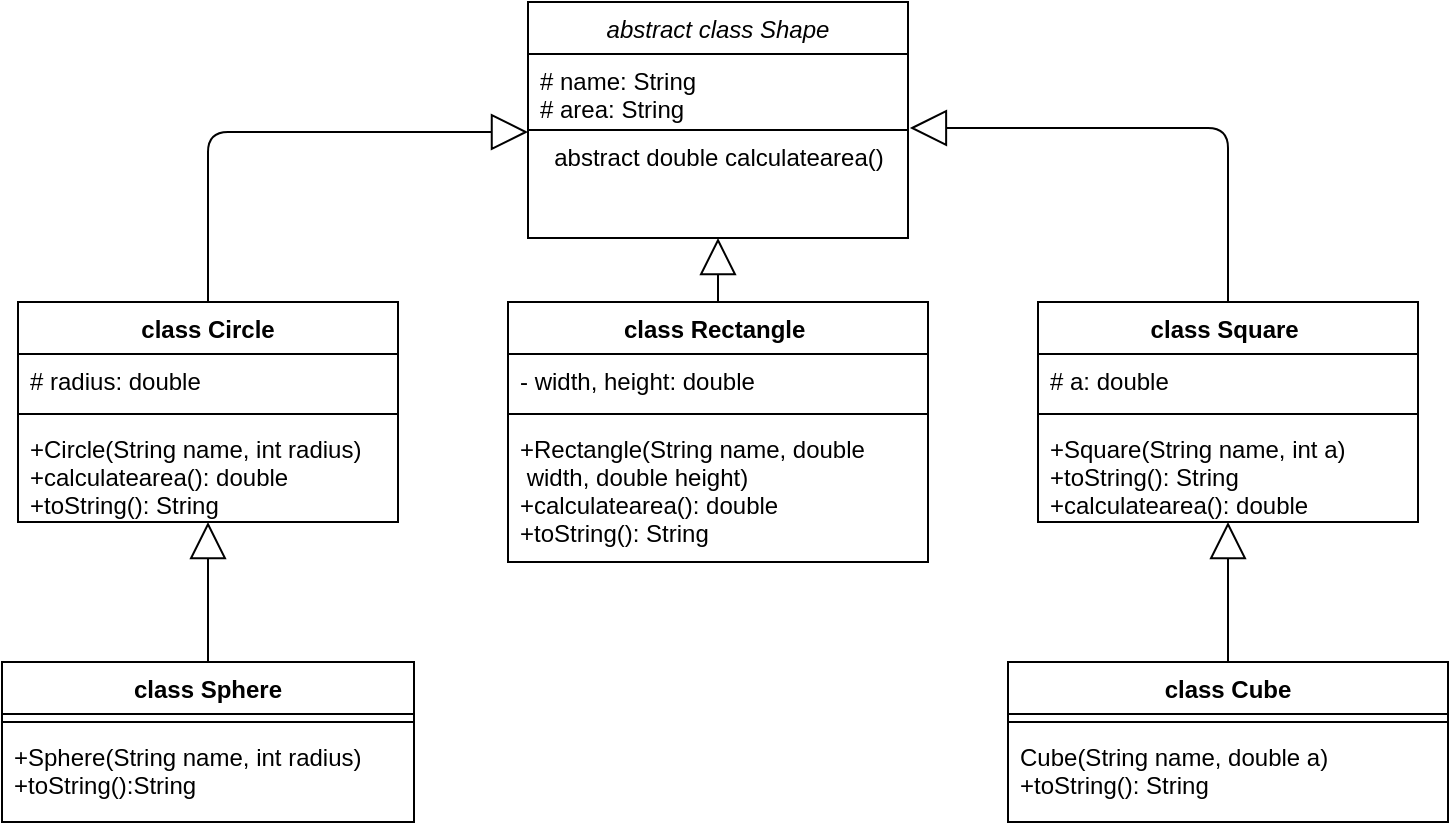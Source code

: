 <mxfile version="13.7.3" type="github"><diagram id="C5RBs43oDa-KdzZeNtuy" name="Page-1"><mxGraphModel dx="771" dy="827" grid="1" gridSize="10" guides="1" tooltips="1" connect="1" arrows="1" fold="1" page="1" pageScale="1" pageWidth="827" pageHeight="1169" math="0" shadow="0"><root><mxCell id="WIyWlLk6GJQsqaUBKTNV-0"/><mxCell id="WIyWlLk6GJQsqaUBKTNV-1" parent="WIyWlLk6GJQsqaUBKTNV-0"/><mxCell id="zkfFHV4jXpPFQw0GAbJ--0" value="abstract class Shape" style="swimlane;fontStyle=2;align=center;verticalAlign=top;childLayout=stackLayout;horizontal=1;startSize=26;horizontalStack=0;resizeParent=1;resizeLast=0;collapsible=1;marginBottom=0;rounded=0;shadow=0;strokeWidth=1;" parent="WIyWlLk6GJQsqaUBKTNV-1" vertex="1"><mxGeometry x="319" y="70" width="190" height="118" as="geometry"><mxRectangle x="230" y="140" width="160" height="26" as="alternateBounds"/></mxGeometry></mxCell><mxCell id="zkfFHV4jXpPFQw0GAbJ--2" value="# name: String&#10;# area: String" style="text;align=left;verticalAlign=top;spacingLeft=4;spacingRight=4;overflow=hidden;rotatable=0;points=[[0,0.5],[1,0.5]];portConstraint=eastwest;rounded=0;shadow=0;html=0;" parent="zkfFHV4jXpPFQw0GAbJ--0" vertex="1"><mxGeometry y="26" width="190" height="34" as="geometry"/></mxCell><mxCell id="zkfFHV4jXpPFQw0GAbJ--4" value="" style="line;html=1;strokeWidth=1;align=left;verticalAlign=middle;spacingTop=-1;spacingLeft=3;spacingRight=3;rotatable=0;labelPosition=right;points=[];portConstraint=eastwest;" parent="zkfFHV4jXpPFQw0GAbJ--0" vertex="1"><mxGeometry y="60" width="190" height="8" as="geometry"/></mxCell><mxCell id="qeLQkgmX6BouBi2Rsuss-1" value="abstract double calculatearea()" style="text;html=1;align=center;verticalAlign=middle;resizable=0;points=[];autosize=1;" vertex="1" parent="zkfFHV4jXpPFQw0GAbJ--0"><mxGeometry y="68" width="190" height="20" as="geometry"/></mxCell><mxCell id="qeLQkgmX6BouBi2Rsuss-6" value="class Circle" style="swimlane;fontStyle=1;align=center;verticalAlign=top;childLayout=stackLayout;horizontal=1;startSize=26;horizontalStack=0;resizeParent=1;resizeParentMax=0;resizeLast=0;collapsible=1;marginBottom=0;" vertex="1" parent="WIyWlLk6GJQsqaUBKTNV-1"><mxGeometry x="64" y="220" width="190" height="110" as="geometry"/></mxCell><mxCell id="qeLQkgmX6BouBi2Rsuss-7" value="# radius: double" style="text;strokeColor=none;fillColor=none;align=left;verticalAlign=top;spacingLeft=4;spacingRight=4;overflow=hidden;rotatable=0;points=[[0,0.5],[1,0.5]];portConstraint=eastwest;" vertex="1" parent="qeLQkgmX6BouBi2Rsuss-6"><mxGeometry y="26" width="190" height="26" as="geometry"/></mxCell><mxCell id="qeLQkgmX6BouBi2Rsuss-8" value="" style="line;strokeWidth=1;fillColor=none;align=left;verticalAlign=middle;spacingTop=-1;spacingLeft=3;spacingRight=3;rotatable=0;labelPosition=right;points=[];portConstraint=eastwest;" vertex="1" parent="qeLQkgmX6BouBi2Rsuss-6"><mxGeometry y="52" width="190" height="8" as="geometry"/></mxCell><mxCell id="qeLQkgmX6BouBi2Rsuss-9" value="+Circle(String name, int radius)&#10;+calculatearea(): double&#10;+toString(): String" style="text;strokeColor=none;fillColor=none;align=left;verticalAlign=top;spacingLeft=4;spacingRight=4;overflow=hidden;rotatable=0;points=[[0,0.5],[1,0.5]];portConstraint=eastwest;" vertex="1" parent="qeLQkgmX6BouBi2Rsuss-6"><mxGeometry y="60" width="190" height="50" as="geometry"/></mxCell><mxCell id="qeLQkgmX6BouBi2Rsuss-22" value="class Square " style="swimlane;fontStyle=1;align=center;verticalAlign=top;childLayout=stackLayout;horizontal=1;startSize=26;horizontalStack=0;resizeParent=1;resizeParentMax=0;resizeLast=0;collapsible=1;marginBottom=0;" vertex="1" parent="WIyWlLk6GJQsqaUBKTNV-1"><mxGeometry x="574" y="220" width="190" height="110" as="geometry"/></mxCell><mxCell id="qeLQkgmX6BouBi2Rsuss-23" value="# a: double" style="text;strokeColor=none;fillColor=none;align=left;verticalAlign=top;spacingLeft=4;spacingRight=4;overflow=hidden;rotatable=0;points=[[0,0.5],[1,0.5]];portConstraint=eastwest;" vertex="1" parent="qeLQkgmX6BouBi2Rsuss-22"><mxGeometry y="26" width="190" height="26" as="geometry"/></mxCell><mxCell id="qeLQkgmX6BouBi2Rsuss-24" value="" style="line;strokeWidth=1;fillColor=none;align=left;verticalAlign=middle;spacingTop=-1;spacingLeft=3;spacingRight=3;rotatable=0;labelPosition=right;points=[];portConstraint=eastwest;" vertex="1" parent="qeLQkgmX6BouBi2Rsuss-22"><mxGeometry y="52" width="190" height="8" as="geometry"/></mxCell><mxCell id="qeLQkgmX6BouBi2Rsuss-25" value="+Square(String name, int a)&#10;+toString(): String&#10;+calculatearea(): double" style="text;strokeColor=none;fillColor=none;align=left;verticalAlign=top;spacingLeft=4;spacingRight=4;overflow=hidden;rotatable=0;points=[[0,0.5],[1,0.5]];portConstraint=eastwest;" vertex="1" parent="qeLQkgmX6BouBi2Rsuss-22"><mxGeometry y="60" width="190" height="50" as="geometry"/></mxCell><mxCell id="qeLQkgmX6BouBi2Rsuss-18" value="class Rectangle " style="swimlane;fontStyle=1;align=center;verticalAlign=top;childLayout=stackLayout;horizontal=1;startSize=26;horizontalStack=0;resizeParent=1;resizeParentMax=0;resizeLast=0;collapsible=1;marginBottom=0;" vertex="1" parent="WIyWlLk6GJQsqaUBKTNV-1"><mxGeometry x="309" y="220" width="210" height="130" as="geometry"/></mxCell><mxCell id="qeLQkgmX6BouBi2Rsuss-19" value="- width, height: double" style="text;strokeColor=none;fillColor=none;align=left;verticalAlign=top;spacingLeft=4;spacingRight=4;overflow=hidden;rotatable=0;points=[[0,0.5],[1,0.5]];portConstraint=eastwest;" vertex="1" parent="qeLQkgmX6BouBi2Rsuss-18"><mxGeometry y="26" width="210" height="26" as="geometry"/></mxCell><mxCell id="qeLQkgmX6BouBi2Rsuss-20" value="" style="line;strokeWidth=1;fillColor=none;align=left;verticalAlign=middle;spacingTop=-1;spacingLeft=3;spacingRight=3;rotatable=0;labelPosition=right;points=[];portConstraint=eastwest;" vertex="1" parent="qeLQkgmX6BouBi2Rsuss-18"><mxGeometry y="52" width="210" height="8" as="geometry"/></mxCell><mxCell id="qeLQkgmX6BouBi2Rsuss-21" value="+Rectangle(String name, double&#10; width, double height)&#10;+calculatearea(): double&#10;+toString(): String" style="text;strokeColor=none;fillColor=none;align=left;verticalAlign=top;spacingLeft=4;spacingRight=4;overflow=hidden;rotatable=0;points=[[0,0.5],[1,0.5]];portConstraint=eastwest;" vertex="1" parent="qeLQkgmX6BouBi2Rsuss-18"><mxGeometry y="60" width="210" height="70" as="geometry"/></mxCell><mxCell id="qeLQkgmX6BouBi2Rsuss-46" value="class Cube" style="swimlane;fontStyle=1;align=center;verticalAlign=top;childLayout=stackLayout;horizontal=1;startSize=26;horizontalStack=0;resizeParent=1;resizeParentMax=0;resizeLast=0;collapsible=1;marginBottom=0;" vertex="1" parent="WIyWlLk6GJQsqaUBKTNV-1"><mxGeometry x="559" y="400" width="220" height="80" as="geometry"/></mxCell><mxCell id="qeLQkgmX6BouBi2Rsuss-48" value="" style="line;strokeWidth=1;fillColor=none;align=left;verticalAlign=middle;spacingTop=-1;spacingLeft=3;spacingRight=3;rotatable=0;labelPosition=right;points=[];portConstraint=eastwest;" vertex="1" parent="qeLQkgmX6BouBi2Rsuss-46"><mxGeometry y="26" width="220" height="8" as="geometry"/></mxCell><mxCell id="qeLQkgmX6BouBi2Rsuss-49" value="Cube(String name, double a)&#10;+toString(): String" style="text;strokeColor=none;fillColor=none;align=left;verticalAlign=top;spacingLeft=4;spacingRight=4;overflow=hidden;rotatable=0;points=[[0,0.5],[1,0.5]];portConstraint=eastwest;" vertex="1" parent="qeLQkgmX6BouBi2Rsuss-46"><mxGeometry y="34" width="220" height="46" as="geometry"/></mxCell><mxCell id="qeLQkgmX6BouBi2Rsuss-54" value="" style="endArrow=block;endSize=16;endFill=0;html=1;entryX=0;entryY=-0.15;entryDx=0;entryDy=0;entryPerimeter=0;" edge="1" parent="WIyWlLk6GJQsqaUBKTNV-1" source="qeLQkgmX6BouBi2Rsuss-6" target="qeLQkgmX6BouBi2Rsuss-1"><mxGeometry width="160" relative="1" as="geometry"><mxPoint x="330" y="410" as="sourcePoint"/><mxPoint x="490" y="410" as="targetPoint"/><Array as="points"><mxPoint x="159" y="135"/></Array></mxGeometry></mxCell><mxCell id="qeLQkgmX6BouBi2Rsuss-55" value="" style="endArrow=block;endSize=16;endFill=0;html=1;" edge="1" parent="WIyWlLk6GJQsqaUBKTNV-1" source="qeLQkgmX6BouBi2Rsuss-50" target="qeLQkgmX6BouBi2Rsuss-6"><mxGeometry width="160" relative="1" as="geometry"><mxPoint x="330" y="410" as="sourcePoint"/><mxPoint x="490" y="410" as="targetPoint"/></mxGeometry></mxCell><mxCell id="qeLQkgmX6BouBi2Rsuss-56" value="" style="endArrow=block;endSize=16;endFill=0;html=1;" edge="1" parent="WIyWlLk6GJQsqaUBKTNV-1" source="qeLQkgmX6BouBi2Rsuss-46" target="qeLQkgmX6BouBi2Rsuss-25"><mxGeometry width="160" relative="1" as="geometry"><mxPoint x="330" y="410" as="sourcePoint"/><mxPoint x="490" y="410" as="targetPoint"/></mxGeometry></mxCell><mxCell id="qeLQkgmX6BouBi2Rsuss-57" value="" style="endArrow=block;endSize=16;endFill=0;html=1;" edge="1" parent="WIyWlLk6GJQsqaUBKTNV-1" source="qeLQkgmX6BouBi2Rsuss-18" target="zkfFHV4jXpPFQw0GAbJ--0"><mxGeometry width="160" relative="1" as="geometry"><mxPoint x="330" y="410" as="sourcePoint"/><mxPoint x="490" y="410" as="targetPoint"/></mxGeometry></mxCell><mxCell id="qeLQkgmX6BouBi2Rsuss-58" value="" style="endArrow=block;endSize=16;endFill=0;html=1;entryX=1.005;entryY=-0.25;entryDx=0;entryDy=0;entryPerimeter=0;exitX=0.5;exitY=0;exitDx=0;exitDy=0;" edge="1" parent="WIyWlLk6GJQsqaUBKTNV-1" source="qeLQkgmX6BouBi2Rsuss-22" target="qeLQkgmX6BouBi2Rsuss-1"><mxGeometry width="160" relative="1" as="geometry"><mxPoint x="330" y="410" as="sourcePoint"/><mxPoint x="490" y="410" as="targetPoint"/><Array as="points"><mxPoint x="669" y="133"/></Array></mxGeometry></mxCell><mxCell id="qeLQkgmX6BouBi2Rsuss-50" value="class Sphere" style="swimlane;fontStyle=1;align=center;verticalAlign=top;childLayout=stackLayout;horizontal=1;startSize=26;horizontalStack=0;resizeParent=1;resizeParentMax=0;resizeLast=0;collapsible=1;marginBottom=0;" vertex="1" parent="WIyWlLk6GJQsqaUBKTNV-1"><mxGeometry x="56" y="400" width="206" height="80" as="geometry"/></mxCell><mxCell id="qeLQkgmX6BouBi2Rsuss-52" value="" style="line;strokeWidth=1;fillColor=none;align=left;verticalAlign=middle;spacingTop=-1;spacingLeft=3;spacingRight=3;rotatable=0;labelPosition=right;points=[];portConstraint=eastwest;" vertex="1" parent="qeLQkgmX6BouBi2Rsuss-50"><mxGeometry y="26" width="206" height="8" as="geometry"/></mxCell><mxCell id="qeLQkgmX6BouBi2Rsuss-53" value="+Sphere(String name, int radius)&#10;+toString():String" style="text;strokeColor=none;fillColor=none;align=left;verticalAlign=top;spacingLeft=4;spacingRight=4;overflow=hidden;rotatable=0;points=[[0,0.5],[1,0.5]];portConstraint=eastwest;" vertex="1" parent="qeLQkgmX6BouBi2Rsuss-50"><mxGeometry y="34" width="206" height="46" as="geometry"/></mxCell></root></mxGraphModel></diagram></mxfile>